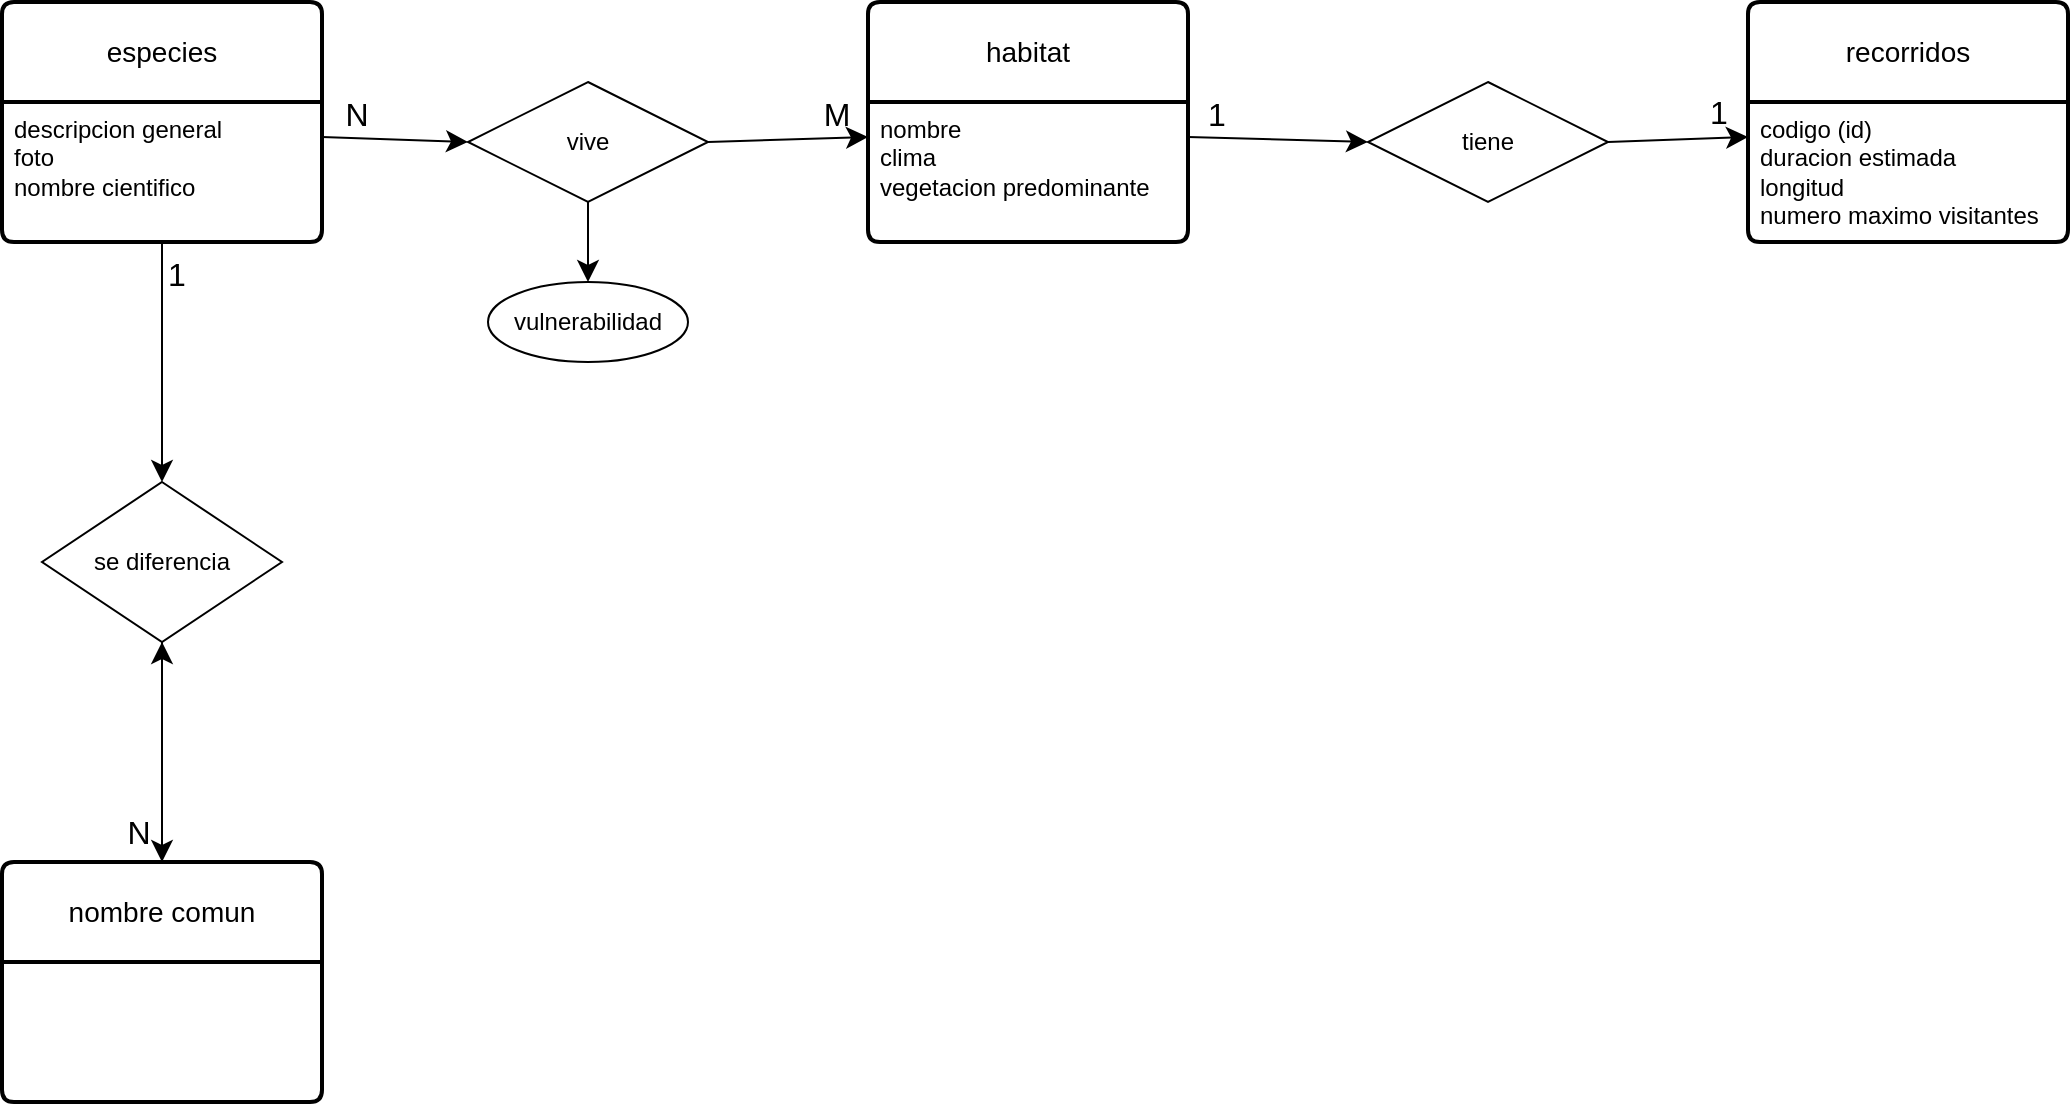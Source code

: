 <mxfile version="28.2.5">
  <diagram name="Página-1" id="1-2FMxj3-2NRZYqXhfXP">
    <mxGraphModel dx="1158" dy="952" grid="1" gridSize="10" guides="1" tooltips="1" connect="1" arrows="1" fold="1" page="1" pageScale="1" pageWidth="827" pageHeight="1169" math="0" shadow="0">
      <root>
        <mxCell id="0" />
        <mxCell id="1" parent="0" />
        <mxCell id="eB8i6GthP_7G-YW2y4yg-13" style="edgeStyle=none;curved=1;rounded=0;orthogonalLoop=1;jettySize=auto;html=1;fontSize=12;startSize=8;endSize=8;" edge="1" parent="1" source="eB8i6GthP_7G-YW2y4yg-8" target="eB8i6GthP_7G-YW2y4yg-7">
          <mxGeometry relative="1" as="geometry" />
        </mxCell>
        <mxCell id="eB8i6GthP_7G-YW2y4yg-35" value="" style="edgeStyle=none;curved=1;rounded=0;orthogonalLoop=1;jettySize=auto;html=1;fontSize=12;startSize=8;endSize=8;" edge="1" parent="1" source="eB8i6GthP_7G-YW2y4yg-3" target="eB8i6GthP_7G-YW2y4yg-9">
          <mxGeometry relative="1" as="geometry" />
        </mxCell>
        <mxCell id="eB8i6GthP_7G-YW2y4yg-3" value="nombre comun" style="swimlane;childLayout=stackLayout;horizontal=1;startSize=50;horizontalStack=0;rounded=1;fontSize=14;fontStyle=0;strokeWidth=2;resizeParent=0;resizeLast=1;shadow=0;dashed=0;align=center;arcSize=4;whiteSpace=wrap;html=1;" vertex="1" parent="1">
          <mxGeometry x="187" y="540" width="160" height="120" as="geometry" />
        </mxCell>
        <mxCell id="eB8i6GthP_7G-YW2y4yg-7" value="especies" style="swimlane;childLayout=stackLayout;horizontal=1;startSize=50;horizontalStack=0;rounded=1;fontSize=14;fontStyle=0;strokeWidth=2;resizeParent=0;resizeLast=1;shadow=0;dashed=0;align=center;arcSize=4;whiteSpace=wrap;html=1;" vertex="1" parent="1">
          <mxGeometry x="187" y="110" width="160" height="120" as="geometry" />
        </mxCell>
        <mxCell id="eB8i6GthP_7G-YW2y4yg-8" value="descripcion general&lt;div&gt;foto&lt;/div&gt;&lt;div&gt;nombre cientifico&lt;/div&gt;" style="align=left;strokeColor=none;fillColor=none;spacingLeft=4;spacingRight=4;fontSize=12;verticalAlign=top;resizable=0;rotatable=0;part=1;html=1;whiteSpace=wrap;" vertex="1" parent="eB8i6GthP_7G-YW2y4yg-7">
          <mxGeometry y="50" width="160" height="70" as="geometry" />
        </mxCell>
        <mxCell id="eB8i6GthP_7G-YW2y4yg-11" style="edgeStyle=none;curved=1;rounded=0;orthogonalLoop=1;jettySize=auto;html=1;exitX=0.5;exitY=1;exitDx=0;exitDy=0;entryX=0.5;entryY=0;entryDx=0;entryDy=0;fontSize=12;startSize=8;endSize=8;" edge="1" parent="1" source="eB8i6GthP_7G-YW2y4yg-9" target="eB8i6GthP_7G-YW2y4yg-3">
          <mxGeometry relative="1" as="geometry" />
        </mxCell>
        <mxCell id="eB8i6GthP_7G-YW2y4yg-9" value="se diferencia" style="shape=rhombus;perimeter=rhombusPerimeter;whiteSpace=wrap;html=1;align=center;" vertex="1" parent="1">
          <mxGeometry x="207" y="350" width="120" height="80" as="geometry" />
        </mxCell>
        <mxCell id="eB8i6GthP_7G-YW2y4yg-10" style="edgeStyle=none;curved=1;rounded=0;orthogonalLoop=1;jettySize=auto;html=1;exitX=0.5;exitY=1;exitDx=0;exitDy=0;entryX=0.5;entryY=0;entryDx=0;entryDy=0;fontSize=12;startSize=8;endSize=8;" edge="1" parent="1" source="eB8i6GthP_7G-YW2y4yg-8" target="eB8i6GthP_7G-YW2y4yg-9">
          <mxGeometry relative="1" as="geometry" />
        </mxCell>
        <mxCell id="eB8i6GthP_7G-YW2y4yg-14" value="habitat" style="swimlane;childLayout=stackLayout;horizontal=1;startSize=50;horizontalStack=0;rounded=1;fontSize=14;fontStyle=0;strokeWidth=2;resizeParent=0;resizeLast=1;shadow=0;dashed=0;align=center;arcSize=4;whiteSpace=wrap;html=1;" vertex="1" parent="1">
          <mxGeometry x="620" y="110" width="160" height="120" as="geometry" />
        </mxCell>
        <mxCell id="eB8i6GthP_7G-YW2y4yg-15" value="nombre&lt;div&gt;clima&lt;/div&gt;&lt;div&gt;vegetacion predominante&lt;/div&gt;&lt;div&gt;&lt;br&gt;&lt;/div&gt;" style="align=left;strokeColor=none;fillColor=none;spacingLeft=4;spacingRight=4;fontSize=12;verticalAlign=top;resizable=0;rotatable=0;part=1;html=1;whiteSpace=wrap;" vertex="1" parent="eB8i6GthP_7G-YW2y4yg-14">
          <mxGeometry y="50" width="160" height="70" as="geometry" />
        </mxCell>
        <mxCell id="eB8i6GthP_7G-YW2y4yg-18" style="edgeStyle=none;curved=1;rounded=0;orthogonalLoop=1;jettySize=auto;html=1;exitX=1;exitY=0.5;exitDx=0;exitDy=0;entryX=0;entryY=0.25;entryDx=0;entryDy=0;fontSize=12;startSize=8;endSize=8;" edge="1" parent="1" source="eB8i6GthP_7G-YW2y4yg-16" target="eB8i6GthP_7G-YW2y4yg-15">
          <mxGeometry relative="1" as="geometry" />
        </mxCell>
        <mxCell id="eB8i6GthP_7G-YW2y4yg-32" style="edgeStyle=none;curved=1;rounded=0;orthogonalLoop=1;jettySize=auto;html=1;exitX=0.5;exitY=1;exitDx=0;exitDy=0;entryX=0.5;entryY=0;entryDx=0;entryDy=0;fontSize=12;startSize=8;endSize=8;" edge="1" parent="1" source="eB8i6GthP_7G-YW2y4yg-16" target="eB8i6GthP_7G-YW2y4yg-31">
          <mxGeometry relative="1" as="geometry" />
        </mxCell>
        <mxCell id="eB8i6GthP_7G-YW2y4yg-16" value="vive" style="shape=rhombus;perimeter=rhombusPerimeter;whiteSpace=wrap;html=1;align=center;" vertex="1" parent="1">
          <mxGeometry x="420" y="150" width="120" height="60" as="geometry" />
        </mxCell>
        <mxCell id="eB8i6GthP_7G-YW2y4yg-17" style="edgeStyle=none;curved=1;rounded=0;orthogonalLoop=1;jettySize=auto;html=1;exitX=1;exitY=0.25;exitDx=0;exitDy=0;entryX=0;entryY=0.5;entryDx=0;entryDy=0;fontSize=12;startSize=8;endSize=8;" edge="1" parent="1" source="eB8i6GthP_7G-YW2y4yg-8" target="eB8i6GthP_7G-YW2y4yg-16">
          <mxGeometry relative="1" as="geometry" />
        </mxCell>
        <mxCell id="eB8i6GthP_7G-YW2y4yg-23" style="edgeStyle=none;curved=1;rounded=0;orthogonalLoop=1;jettySize=auto;html=1;exitX=1;exitY=0.5;exitDx=0;exitDy=0;entryX=0;entryY=0.25;entryDx=0;entryDy=0;fontSize=12;startSize=8;endSize=8;" edge="1" parent="1" source="eB8i6GthP_7G-YW2y4yg-19" target="eB8i6GthP_7G-YW2y4yg-22">
          <mxGeometry relative="1" as="geometry" />
        </mxCell>
        <mxCell id="eB8i6GthP_7G-YW2y4yg-19" value="tiene" style="shape=rhombus;perimeter=rhombusPerimeter;whiteSpace=wrap;html=1;align=center;" vertex="1" parent="1">
          <mxGeometry x="870" y="150" width="120" height="60" as="geometry" />
        </mxCell>
        <mxCell id="eB8i6GthP_7G-YW2y4yg-20" style="edgeStyle=none;curved=1;rounded=0;orthogonalLoop=1;jettySize=auto;html=1;exitX=1;exitY=0.25;exitDx=0;exitDy=0;entryX=0;entryY=0.5;entryDx=0;entryDy=0;fontSize=12;startSize=8;endSize=8;" edge="1" parent="1" source="eB8i6GthP_7G-YW2y4yg-15" target="eB8i6GthP_7G-YW2y4yg-19">
          <mxGeometry relative="1" as="geometry" />
        </mxCell>
        <mxCell id="eB8i6GthP_7G-YW2y4yg-21" value="recorridos" style="swimlane;childLayout=stackLayout;horizontal=1;startSize=50;horizontalStack=0;rounded=1;fontSize=14;fontStyle=0;strokeWidth=2;resizeParent=0;resizeLast=1;shadow=0;dashed=0;align=center;arcSize=4;whiteSpace=wrap;html=1;" vertex="1" parent="1">
          <mxGeometry x="1060" y="110" width="160" height="120" as="geometry" />
        </mxCell>
        <mxCell id="eB8i6GthP_7G-YW2y4yg-22" value="codigo (id)&lt;div&gt;duracion estimada&lt;/div&gt;&lt;div&gt;longitud&lt;/div&gt;&lt;div&gt;numero maximo visitantes&lt;/div&gt;" style="align=left;strokeColor=none;fillColor=none;spacingLeft=4;spacingRight=4;fontSize=12;verticalAlign=top;resizable=0;rotatable=0;part=1;html=1;whiteSpace=wrap;" vertex="1" parent="eB8i6GthP_7G-YW2y4yg-21">
          <mxGeometry y="50" width="160" height="70" as="geometry" />
        </mxCell>
        <mxCell id="eB8i6GthP_7G-YW2y4yg-24" value="1" style="text;html=1;align=center;verticalAlign=middle;resizable=0;points=[];autosize=1;strokeColor=none;fillColor=none;fontSize=16;" vertex="1" parent="1">
          <mxGeometry x="779" y="151" width="30" height="30" as="geometry" />
        </mxCell>
        <mxCell id="eB8i6GthP_7G-YW2y4yg-25" value="1" style="text;html=1;align=center;verticalAlign=middle;resizable=0;points=[];autosize=1;strokeColor=none;fillColor=none;fontSize=16;" vertex="1" parent="1">
          <mxGeometry x="1030" y="150" width="30" height="30" as="geometry" />
        </mxCell>
        <mxCell id="eB8i6GthP_7G-YW2y4yg-26" value="N" style="text;html=1;align=center;verticalAlign=middle;resizable=0;points=[];autosize=1;strokeColor=none;fillColor=none;fontSize=16;" vertex="1" parent="1">
          <mxGeometry x="344" y="151" width="40" height="30" as="geometry" />
        </mxCell>
        <mxCell id="eB8i6GthP_7G-YW2y4yg-27" value="M" style="text;html=1;align=center;verticalAlign=middle;resizable=0;points=[];autosize=1;strokeColor=none;fillColor=none;fontSize=16;" vertex="1" parent="1">
          <mxGeometry x="584" y="151" width="40" height="30" as="geometry" />
        </mxCell>
        <mxCell id="eB8i6GthP_7G-YW2y4yg-28" value="1" style="text;html=1;align=center;verticalAlign=middle;resizable=0;points=[];autosize=1;strokeColor=none;fillColor=none;fontSize=16;" vertex="1" parent="1">
          <mxGeometry x="259" y="231" width="30" height="30" as="geometry" />
        </mxCell>
        <mxCell id="eB8i6GthP_7G-YW2y4yg-29" value="N" style="text;html=1;align=center;verticalAlign=middle;resizable=0;points=[];autosize=1;strokeColor=none;fillColor=none;fontSize=16;" vertex="1" parent="1">
          <mxGeometry x="235" y="510" width="40" height="30" as="geometry" />
        </mxCell>
        <mxCell id="eB8i6GthP_7G-YW2y4yg-31" value="vulnerabilidad" style="ellipse;whiteSpace=wrap;html=1;align=center;" vertex="1" parent="1">
          <mxGeometry x="430" y="250" width="100" height="40" as="geometry" />
        </mxCell>
      </root>
    </mxGraphModel>
  </diagram>
</mxfile>
